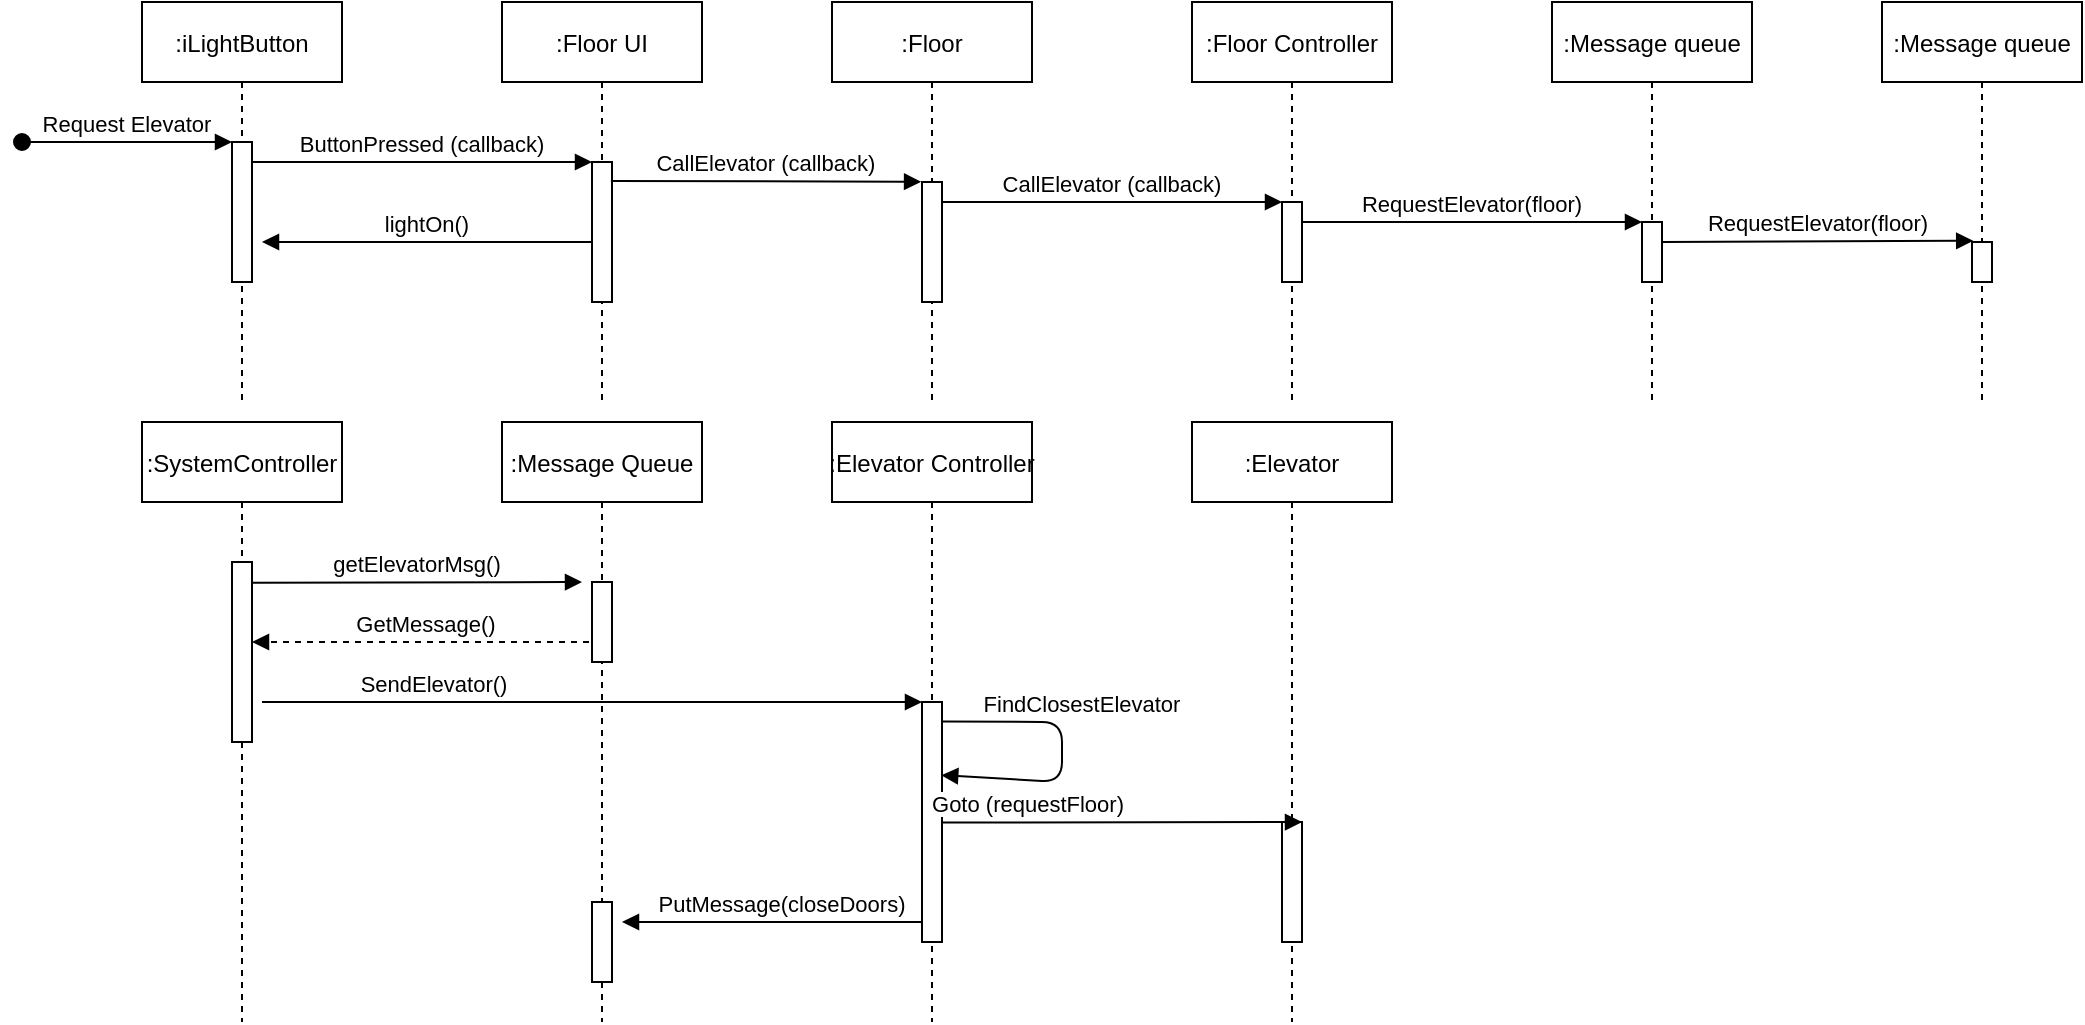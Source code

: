 <mxfile version="20.8.5" type="device" pages="4"><diagram id="kgpKYQtTHZ0yAKxKKP6v" name="Actor calls the elevator from a floor"><mxGraphModel dx="1050" dy="549" grid="1" gridSize="10" guides="1" tooltips="1" connect="1" arrows="1" fold="1" page="1" pageScale="1" pageWidth="850" pageHeight="1100" math="0" shadow="0"><root><mxCell id="0"/><mxCell id="1" parent="0"/><mxCell id="3nuBFxr9cyL0pnOWT2aG-1" value=":iLightButton" style="shape=umlLifeline;perimeter=lifelinePerimeter;container=1;collapsible=0;recursiveResize=0;rounded=0;shadow=0;strokeWidth=1;" parent="1" vertex="1"><mxGeometry x="120" y="80" width="100" height="200" as="geometry"/></mxCell><mxCell id="3nuBFxr9cyL0pnOWT2aG-2" value="" style="points=[];perimeter=orthogonalPerimeter;rounded=0;shadow=0;strokeWidth=1;" parent="3nuBFxr9cyL0pnOWT2aG-1" vertex="1"><mxGeometry x="45" y="70" width="10" height="70" as="geometry"/></mxCell><mxCell id="3nuBFxr9cyL0pnOWT2aG-3" value="Request Elevator" style="verticalAlign=bottom;startArrow=oval;endArrow=block;startSize=8;shadow=0;strokeWidth=1;" parent="3nuBFxr9cyL0pnOWT2aG-1" target="3nuBFxr9cyL0pnOWT2aG-2" edge="1"><mxGeometry relative="1" as="geometry"><mxPoint x="-60" y="70" as="sourcePoint"/></mxGeometry></mxCell><mxCell id="3nuBFxr9cyL0pnOWT2aG-5" value=":Floor UI" style="shape=umlLifeline;perimeter=lifelinePerimeter;container=1;collapsible=0;recursiveResize=0;rounded=0;shadow=0;strokeWidth=1;" parent="1" vertex="1"><mxGeometry x="300" y="80" width="100" height="200" as="geometry"/></mxCell><mxCell id="3nuBFxr9cyL0pnOWT2aG-6" value="" style="points=[];perimeter=orthogonalPerimeter;rounded=0;shadow=0;strokeWidth=1;" parent="3nuBFxr9cyL0pnOWT2aG-5" vertex="1"><mxGeometry x="45" y="80" width="10" height="70" as="geometry"/></mxCell><mxCell id="3nuBFxr9cyL0pnOWT2aG-8" value="ButtonPressed (callback)" style="verticalAlign=bottom;endArrow=block;entryX=0;entryY=0;shadow=0;strokeWidth=1;" parent="1" source="3nuBFxr9cyL0pnOWT2aG-2" target="3nuBFxr9cyL0pnOWT2aG-6" edge="1"><mxGeometry relative="1" as="geometry"><mxPoint x="275" y="160" as="sourcePoint"/></mxGeometry></mxCell><mxCell id="3nuBFxr9cyL0pnOWT2aG-9" value="lightOn()" style="verticalAlign=bottom;endArrow=block;entryX=1;entryY=0;shadow=0;strokeWidth=1;" parent="1" source="3nuBFxr9cyL0pnOWT2aG-6" edge="1"><mxGeometry relative="1" as="geometry"><mxPoint x="240" y="200" as="sourcePoint"/><mxPoint x="180" y="200" as="targetPoint"/></mxGeometry></mxCell><mxCell id="N0v35VVI_xAzDkISgGzu-2" value=":Floor" style="shape=umlLifeline;perimeter=lifelinePerimeter;container=1;collapsible=0;recursiveResize=0;rounded=0;shadow=0;strokeWidth=1;" parent="1" vertex="1"><mxGeometry x="465" y="80" width="100" height="200" as="geometry"/></mxCell><mxCell id="N0v35VVI_xAzDkISgGzu-3" value="" style="points=[];perimeter=orthogonalPerimeter;rounded=0;shadow=0;strokeWidth=1;" parent="N0v35VVI_xAzDkISgGzu-2" vertex="1"><mxGeometry x="45" y="90" width="10" height="60" as="geometry"/></mxCell><mxCell id="N0v35VVI_xAzDkISgGzu-4" value="CallElevator (callback)" style="verticalAlign=bottom;endArrow=block;shadow=0;strokeWidth=1;exitX=0.944;exitY=0.135;exitDx=0;exitDy=0;exitPerimeter=0;entryX=-0.046;entryY=-0.002;entryDx=0;entryDy=0;entryPerimeter=0;" parent="1" source="3nuBFxr9cyL0pnOWT2aG-6" target="N0v35VVI_xAzDkISgGzu-3" edge="1"><mxGeometry relative="1" as="geometry"><mxPoint x="360" y="170" as="sourcePoint"/><mxPoint x="500" y="170" as="targetPoint"/></mxGeometry></mxCell><mxCell id="N0v35VVI_xAzDkISgGzu-5" value=":Floor Controller" style="shape=umlLifeline;perimeter=lifelinePerimeter;container=1;collapsible=0;recursiveResize=0;rounded=0;shadow=0;strokeWidth=1;" parent="1" vertex="1"><mxGeometry x="645" y="80" width="100" height="200" as="geometry"/></mxCell><mxCell id="N0v35VVI_xAzDkISgGzu-6" value="" style="points=[];perimeter=orthogonalPerimeter;rounded=0;shadow=0;strokeWidth=1;" parent="N0v35VVI_xAzDkISgGzu-5" vertex="1"><mxGeometry x="45" y="100" width="10" height="40" as="geometry"/></mxCell><mxCell id="N0v35VVI_xAzDkISgGzu-10" value="RequestElevator(floor)" style="verticalAlign=bottom;endArrow=block;entryX=0;entryY=0;shadow=0;strokeWidth=1;" parent="N0v35VVI_xAzDkISgGzu-5" edge="1"><mxGeometry relative="1" as="geometry"><mxPoint x="55" y="110" as="sourcePoint"/><mxPoint x="225" y="110" as="targetPoint"/><mxPoint as="offset"/></mxGeometry></mxCell><mxCell id="N0v35VVI_xAzDkISgGzu-7" value="CallElevator (callback)" style="verticalAlign=bottom;endArrow=block;entryX=0;entryY=0;shadow=0;strokeWidth=1;" parent="1" edge="1"><mxGeometry relative="1" as="geometry"><mxPoint x="520" y="180" as="sourcePoint"/><mxPoint x="690" y="180" as="targetPoint"/><mxPoint as="offset"/></mxGeometry></mxCell><mxCell id="N0v35VVI_xAzDkISgGzu-8" value=":Message queue" style="shape=umlLifeline;perimeter=lifelinePerimeter;container=1;collapsible=0;recursiveResize=0;rounded=0;shadow=0;strokeWidth=1;" parent="1" vertex="1"><mxGeometry x="825" y="80" width="100" height="200" as="geometry"/></mxCell><mxCell id="N0v35VVI_xAzDkISgGzu-9" value="" style="points=[];perimeter=orthogonalPerimeter;rounded=0;shadow=0;strokeWidth=1;" parent="N0v35VVI_xAzDkISgGzu-8" vertex="1"><mxGeometry x="45" y="110" width="10" height="30" as="geometry"/></mxCell><mxCell id="N0v35VVI_xAzDkISgGzu-13" value="RequestElevator(floor)" style="verticalAlign=bottom;endArrow=block;entryX=0.06;entryY=-0.03;shadow=0;strokeWidth=1;entryDx=0;entryDy=0;entryPerimeter=0;" parent="N0v35VVI_xAzDkISgGzu-8" target="N0v35VVI_xAzDkISgGzu-12" edge="1"><mxGeometry relative="1" as="geometry"><mxPoint x="55" y="120" as="sourcePoint"/><mxPoint x="225" y="120" as="targetPoint"/><mxPoint as="offset"/></mxGeometry></mxCell><mxCell id="N0v35VVI_xAzDkISgGzu-11" value=":Message queue" style="shape=umlLifeline;perimeter=lifelinePerimeter;container=1;collapsible=0;recursiveResize=0;rounded=0;shadow=0;strokeWidth=1;" parent="1" vertex="1"><mxGeometry x="990" y="80" width="100" height="200" as="geometry"/></mxCell><mxCell id="N0v35VVI_xAzDkISgGzu-12" value="" style="points=[];perimeter=orthogonalPerimeter;rounded=0;shadow=0;strokeWidth=1;" parent="N0v35VVI_xAzDkISgGzu-11" vertex="1"><mxGeometry x="45" y="120" width="10" height="20" as="geometry"/></mxCell><mxCell id="N0v35VVI_xAzDkISgGzu-17" value=":SystemController" style="shape=umlLifeline;perimeter=lifelinePerimeter;container=1;collapsible=0;recursiveResize=0;rounded=0;shadow=0;strokeWidth=1;" parent="1" vertex="1"><mxGeometry x="120" y="290" width="100" height="300" as="geometry"/></mxCell><mxCell id="N0v35VVI_xAzDkISgGzu-18" value="" style="points=[];perimeter=orthogonalPerimeter;rounded=0;shadow=0;strokeWidth=1;" parent="N0v35VVI_xAzDkISgGzu-17" vertex="1"><mxGeometry x="45" y="70" width="10" height="90" as="geometry"/></mxCell><mxCell id="N0v35VVI_xAzDkISgGzu-21" value="getElevatorMsg()" style="verticalAlign=bottom;endArrow=block;shadow=0;strokeWidth=1;" parent="N0v35VVI_xAzDkISgGzu-17" edge="1"><mxGeometry relative="1" as="geometry"><mxPoint x="55" y="80.34" as="sourcePoint"/><mxPoint x="220" y="80" as="targetPoint"/><mxPoint as="offset"/></mxGeometry></mxCell><mxCell id="N0v35VVI_xAzDkISgGzu-22" value="GetMessage()" style="verticalAlign=bottom;endArrow=block;entryX=1;entryY=0;shadow=0;strokeWidth=1;dashed=1;" parent="N0v35VVI_xAzDkISgGzu-17" source="N0v35VVI_xAzDkISgGzu-19" edge="1"><mxGeometry relative="1" as="geometry"><mxPoint x="220" y="110" as="sourcePoint"/><mxPoint x="55" y="110" as="targetPoint"/></mxGeometry></mxCell><mxCell id="N0v35VVI_xAzDkISgGzu-19" value=":Message Queue" style="shape=umlLifeline;perimeter=lifelinePerimeter;container=1;collapsible=0;recursiveResize=0;rounded=0;shadow=0;strokeWidth=1;" parent="1" vertex="1"><mxGeometry x="300" y="290" width="100" height="300" as="geometry"/></mxCell><mxCell id="N0v35VVI_xAzDkISgGzu-20" value="" style="points=[];perimeter=orthogonalPerimeter;rounded=0;shadow=0;strokeWidth=1;" parent="N0v35VVI_xAzDkISgGzu-19" vertex="1"><mxGeometry x="45" y="80" width="10" height="40" as="geometry"/></mxCell><mxCell id="n-zaFms-U9I2ibRT25TU-5" value="" style="points=[];perimeter=orthogonalPerimeter;rounded=0;shadow=0;strokeWidth=1;" parent="N0v35VVI_xAzDkISgGzu-19" vertex="1"><mxGeometry x="45" y="240" width="10" height="40" as="geometry"/></mxCell><mxCell id="N0v35VVI_xAzDkISgGzu-25" value=":Elevator Controller" style="shape=umlLifeline;perimeter=lifelinePerimeter;container=1;collapsible=0;recursiveResize=0;rounded=0;shadow=0;strokeWidth=1;" parent="1" vertex="1"><mxGeometry x="465" y="290" width="100" height="300" as="geometry"/></mxCell><mxCell id="N0v35VVI_xAzDkISgGzu-26" value="" style="points=[];perimeter=orthogonalPerimeter;rounded=0;shadow=0;strokeWidth=1;" parent="N0v35VVI_xAzDkISgGzu-25" vertex="1"><mxGeometry x="45" y="140" width="10" height="120" as="geometry"/></mxCell><mxCell id="N0v35VVI_xAzDkISgGzu-27" value="SendElevator()" style="verticalAlign=bottom;endArrow=block;shadow=0;strokeWidth=1;" parent="1" edge="1"><mxGeometry x="-0.479" relative="1" as="geometry"><mxPoint x="180" y="430" as="sourcePoint"/><mxPoint x="510" y="430" as="targetPoint"/><mxPoint as="offset"/></mxGeometry></mxCell><mxCell id="N0v35VVI_xAzDkISgGzu-28" value=":Elevator" style="shape=umlLifeline;perimeter=lifelinePerimeter;container=1;collapsible=0;recursiveResize=0;rounded=0;shadow=0;strokeWidth=1;" parent="1" vertex="1"><mxGeometry x="645" y="290" width="100" height="300" as="geometry"/></mxCell><mxCell id="N0v35VVI_xAzDkISgGzu-29" value="" style="points=[];perimeter=orthogonalPerimeter;rounded=0;shadow=0;strokeWidth=1;" parent="N0v35VVI_xAzDkISgGzu-28" vertex="1"><mxGeometry x="45" y="200" width="10" height="60" as="geometry"/></mxCell><mxCell id="N0v35VVI_xAzDkISgGzu-31" value="FindClosestElevator" style="verticalAlign=bottom;endArrow=block;shadow=0;strokeWidth=1;entryX=0.96;entryY=0.305;entryDx=0;entryDy=0;entryPerimeter=0;" parent="1" edge="1" target="N0v35VVI_xAzDkISgGzu-26"><mxGeometry x="-0.203" y="10" relative="1" as="geometry"><mxPoint x="520" y="439.79" as="sourcePoint"/><mxPoint x="570" y="460" as="targetPoint"/><mxPoint as="offset"/><Array as="points"><mxPoint x="580" y="440"/><mxPoint x="580" y="470"/></Array></mxGeometry></mxCell><mxCell id="N0v35VVI_xAzDkISgGzu-36" value="Goto (requestFloor)" style="verticalAlign=bottom;endArrow=block;shadow=0;strokeWidth=1;" parent="1" edge="1"><mxGeometry x="-0.522" relative="1" as="geometry"><mxPoint x="520" y="490.29" as="sourcePoint"/><mxPoint x="700" y="490" as="targetPoint"/><mxPoint as="offset"/></mxGeometry></mxCell><mxCell id="n-zaFms-U9I2ibRT25TU-6" value="PutMessage(closeDoors)" style="verticalAlign=bottom;endArrow=block;shadow=0;strokeWidth=1;" parent="1" edge="1"><mxGeometry x="-0.067" relative="1" as="geometry"><mxPoint x="510" y="540" as="sourcePoint"/><mxPoint x="360" y="540" as="targetPoint"/><mxPoint as="offset"/></mxGeometry></mxCell></root></mxGraphModel></diagram><diagram name="Actor chooses a floor in the elevator" id="FWXvS9CrRNfNXdADCOqs"><mxGraphModel dx="1050" dy="549" grid="1" gridSize="10" guides="1" tooltips="1" connect="1" arrows="1" fold="1" page="1" pageScale="1" pageWidth="850" pageHeight="1100" math="0" shadow="0"><root><mxCell id="GMfx4j4ieiDY2HDTJwz--0"/><mxCell id="GMfx4j4ieiDY2HDTJwz--1" parent="GMfx4j4ieiDY2HDTJwz--0"/><mxCell id="GMfx4j4ieiDY2HDTJwz--2" value=":iButton" style="shape=umlLifeline;perimeter=lifelinePerimeter;container=1;collapsible=0;recursiveResize=0;rounded=0;shadow=0;strokeWidth=1;" parent="GMfx4j4ieiDY2HDTJwz--1" vertex="1"><mxGeometry x="120" y="80" width="100" height="200" as="geometry"/></mxCell><mxCell id="GMfx4j4ieiDY2HDTJwz--3" value="" style="points=[];perimeter=orthogonalPerimeter;rounded=0;shadow=0;strokeWidth=1;" parent="GMfx4j4ieiDY2HDTJwz--2" vertex="1"><mxGeometry x="45" y="70" width="10" height="70" as="geometry"/></mxCell><mxCell id="GMfx4j4ieiDY2HDTJwz--4" value="Request floor" style="verticalAlign=bottom;startArrow=oval;endArrow=block;startSize=8;shadow=0;strokeWidth=1;" parent="GMfx4j4ieiDY2HDTJwz--2" target="GMfx4j4ieiDY2HDTJwz--3" edge="1"><mxGeometry relative="1" as="geometry"><mxPoint x="-60" y="70" as="sourcePoint"/></mxGeometry></mxCell><mxCell id="GMfx4j4ieiDY2HDTJwz--5" value=":Elevator UI" style="shape=umlLifeline;perimeter=lifelinePerimeter;container=1;collapsible=0;recursiveResize=0;rounded=0;shadow=0;strokeWidth=1;" parent="GMfx4j4ieiDY2HDTJwz--1" vertex="1"><mxGeometry x="300" y="80" width="100" height="200" as="geometry"/></mxCell><mxCell id="GMfx4j4ieiDY2HDTJwz--6" value="" style="points=[];perimeter=orthogonalPerimeter;rounded=0;shadow=0;strokeWidth=1;" parent="GMfx4j4ieiDY2HDTJwz--5" vertex="1"><mxGeometry x="45" y="80" width="10" height="80" as="geometry"/></mxCell><mxCell id="GMfx4j4ieiDY2HDTJwz--7" value="ButtonPressed (callback)" style="verticalAlign=bottom;endArrow=block;entryX=0;entryY=0;shadow=0;strokeWidth=1;" parent="GMfx4j4ieiDY2HDTJwz--1" source="GMfx4j4ieiDY2HDTJwz--3" target="GMfx4j4ieiDY2HDTJwz--6" edge="1"><mxGeometry relative="1" as="geometry"><mxPoint x="275" y="160" as="sourcePoint"/></mxGeometry></mxCell><mxCell id="GMfx4j4ieiDY2HDTJwz--10" value=":Elevator" style="shape=umlLifeline;perimeter=lifelinePerimeter;container=1;collapsible=0;recursiveResize=0;rounded=0;shadow=0;strokeWidth=1;" parent="GMfx4j4ieiDY2HDTJwz--1" vertex="1"><mxGeometry x="465" y="80" width="100" height="200" as="geometry"/></mxCell><mxCell id="GMfx4j4ieiDY2HDTJwz--11" value="" style="points=[];perimeter=orthogonalPerimeter;rounded=0;shadow=0;strokeWidth=1;" parent="GMfx4j4ieiDY2HDTJwz--10" vertex="1"><mxGeometry x="45" y="70" width="10" height="70" as="geometry"/></mxCell><mxCell id="GMfx4j4ieiDY2HDTJwz--12" value="FloorChosen()" style="verticalAlign=bottom;endArrow=block;shadow=0;strokeWidth=1;exitX=0.944;exitY=0.135;exitDx=0;exitDy=0;exitPerimeter=0;entryX=-0.08;entryY=0.294;entryDx=0;entryDy=0;entryPerimeter=0;" parent="GMfx4j4ieiDY2HDTJwz--1" source="GMfx4j4ieiDY2HDTJwz--6" target="GMfx4j4ieiDY2HDTJwz--11" edge="1"><mxGeometry relative="1" as="geometry"><mxPoint x="360" y="170" as="sourcePoint"/><mxPoint x="500" y="170" as="targetPoint"/></mxGeometry></mxCell><mxCell id="GMfx4j4ieiDY2HDTJwz--13" value="iMotor" style="shape=umlLifeline;perimeter=lifelinePerimeter;container=1;collapsible=0;recursiveResize=0;rounded=0;shadow=0;strokeWidth=1;" parent="GMfx4j4ieiDY2HDTJwz--1" vertex="1"><mxGeometry x="710" y="80" width="100" height="200" as="geometry"/></mxCell><mxCell id="GMfx4j4ieiDY2HDTJwz--14" value="" style="points=[];perimeter=orthogonalPerimeter;rounded=0;shadow=0;strokeWidth=1;" parent="GMfx4j4ieiDY2HDTJwz--13" vertex="1"><mxGeometry x="45" y="100" width="10" height="40" as="geometry"/></mxCell><mxCell id="GMfx4j4ieiDY2HDTJwz--16" value="Goto(floor)" style="verticalAlign=bottom;endArrow=block;shadow=0;strokeWidth=1;" parent="GMfx4j4ieiDY2HDTJwz--1" target="GMfx4j4ieiDY2HDTJwz--13" edge="1"><mxGeometry x="-0.666" relative="1" as="geometry"><mxPoint x="520" y="220" as="sourcePoint"/><mxPoint x="690" y="220" as="targetPoint"/><mxPoint as="offset"/></mxGeometry></mxCell><mxCell id="GMfx4j4ieiDY2HDTJwz--20" value=":Indicator" style="shape=umlLifeline;perimeter=lifelinePerimeter;container=1;collapsible=0;recursiveResize=0;rounded=0;shadow=0;strokeWidth=1;" parent="GMfx4j4ieiDY2HDTJwz--1" vertex="1"><mxGeometry x="860" y="80" width="100" height="200" as="geometry"/></mxCell><mxCell id="GMfx4j4ieiDY2HDTJwz--21" value="" style="points=[];perimeter=orthogonalPerimeter;rounded=0;shadow=0;strokeWidth=1;" parent="GMfx4j4ieiDY2HDTJwz--20" vertex="1"><mxGeometry x="45" y="150" width="10" height="30" as="geometry"/></mxCell><mxCell id="HgFbX4I1QNH9nskC63YD-0" value="SetNumber()" style="verticalAlign=bottom;endArrow=block;shadow=0;strokeWidth=1;" parent="GMfx4j4ieiDY2HDTJwz--1" target="GMfx4j4ieiDY2HDTJwz--20" edge="1"><mxGeometry x="-0.673" relative="1" as="geometry"><mxPoint x="360" y="231" as="sourcePoint"/><mxPoint x="505.1" y="230.0" as="targetPoint"/><mxPoint as="offset"/></mxGeometry></mxCell><mxCell id="Fz1vT-ETx0VUVngZqOby-0" value=":Elevator controller" style="shape=umlLifeline;perimeter=lifelinePerimeter;container=1;collapsible=0;recursiveResize=0;rounded=0;shadow=0;strokeWidth=1;" parent="GMfx4j4ieiDY2HDTJwz--1" vertex="1"><mxGeometry x="590" y="80" width="110" height="200" as="geometry"/></mxCell><mxCell id="Fz1vT-ETx0VUVngZqOby-1" value="" style="points=[];perimeter=orthogonalPerimeter;rounded=0;shadow=0;strokeWidth=1;" parent="Fz1vT-ETx0VUVngZqOby-0" vertex="1"><mxGeometry x="45" y="70" width="10" height="60" as="geometry"/></mxCell><mxCell id="iZO2hFd-tbBBlgekGsYm-0" value="" style="rounded=0;whiteSpace=wrap;html=1;gradientColor=none;fillColor=none;" parent="Fz1vT-ETx0VUVngZqOby-0" vertex="1"><mxGeometry x="-80" y="60" width="150" height="60" as="geometry"/></mxCell><mxCell id="vXcekMGiX1quCE1S1yd9-3" value="GetFloor()" style="text;html=1;strokeColor=none;fillColor=none;align=center;verticalAlign=middle;whiteSpace=wrap;rounded=0;fontSize=10;" parent="Fz1vT-ETx0VUVngZqOby-0" vertex="1"><mxGeometry x="-60" y="90" width="50" height="20" as="geometry"/></mxCell><mxCell id="vXcekMGiX1quCE1S1yd9-1" value="" style="endArrow=classic;html=1;rounded=0;exitX=1.28;exitY=0.203;exitDx=0;exitDy=0;exitPerimeter=0;" parent="GMfx4j4ieiDY2HDTJwz--1" source="GMfx4j4ieiDY2HDTJwz--11" target="Fz1vT-ETx0VUVngZqOby-0" edge="1"><mxGeometry width="50" height="50" relative="1" as="geometry"><mxPoint x="530" y="330" as="sourcePoint"/><mxPoint x="560" y="260" as="targetPoint"/></mxGeometry></mxCell><mxCell id="vXcekMGiX1quCE1S1yd9-2" value="" style="endArrow=classic;html=1;rounded=0;exitX=0.5;exitY=0.667;exitDx=0;exitDy=0;exitPerimeter=0;" parent="GMfx4j4ieiDY2HDTJwz--1" source="Fz1vT-ETx0VUVngZqOby-1" edge="1"><mxGeometry width="50" height="50" relative="1" as="geometry"><mxPoint x="630" y="185" as="sourcePoint"/><mxPoint x="520" y="190" as="targetPoint"/></mxGeometry></mxCell><mxCell id="vXcekMGiX1quCE1S1yd9-0" value="&lt;font style=&quot;font-size: 9px;&quot;&gt;GetFloor() (callback)&amp;nbsp;&lt;/font&gt;" style="text;html=1;strokeColor=none;fillColor=none;align=center;verticalAlign=middle;whiteSpace=wrap;rounded=0;" parent="GMfx4j4ieiDY2HDTJwz--1" vertex="1"><mxGeometry x="530" y="140" width="90" height="20" as="geometry"/></mxCell></root></mxGraphModel></diagram><diagram name="The safety system is triggered" id="UmiYAIDPQmo2JPb9Uays"><mxGraphModel dx="1050" dy="549" grid="1" gridSize="10" guides="1" tooltips="1" connect="1" arrows="1" fold="1" page="1" pageScale="1" pageWidth="850" pageHeight="1100" math="0" shadow="0"><root><mxCell id="dOLkiZFEwz9WuDuJC98s-0"/><mxCell id="dOLkiZFEwz9WuDuJC98s-1" parent="dOLkiZFEwz9WuDuJC98s-0"/><mxCell id="aR2k7o1kp2hVT6sgSI38-1" value="" style="rounded=0;whiteSpace=wrap;html=1;" parent="dOLkiZFEwz9WuDuJC98s-1" vertex="1"><mxGeometry x="150" y="130" width="220" height="50" as="geometry"/></mxCell><mxCell id="xH7RMndAVrcP6E4FA4d0-1" value="" style="rounded=0;whiteSpace=wrap;html=1;" parent="dOLkiZFEwz9WuDuJC98s-1" vertex="1"><mxGeometry x="150" y="410" width="240" height="60" as="geometry"/></mxCell><mxCell id="dOLkiZFEwz9WuDuJC98s-5" value=":tensionSensor" style="shape=umlLifeline;perimeter=lifelinePerimeter;container=1;collapsible=0;recursiveResize=0;rounded=0;shadow=0;strokeWidth=1;" parent="dOLkiZFEwz9WuDuJC98s-1" vertex="1"><mxGeometry x="300" y="80" width="100" height="200" as="geometry"/></mxCell><mxCell id="dOLkiZFEwz9WuDuJC98s-6" value="" style="points=[];perimeter=orthogonalPerimeter;rounded=0;shadow=0;strokeWidth=1;" parent="dOLkiZFEwz9WuDuJC98s-5" vertex="1"><mxGeometry x="45" y="80" width="10" height="60" as="geometry"/></mxCell><mxCell id="dOLkiZFEwz9WuDuJC98s-7" value="getTension()" style="verticalAlign=bottom;endArrow=block;entryX=0;entryY=0;shadow=0;strokeWidth=1;" parent="dOLkiZFEwz9WuDuJC98s-1" source="dOLkiZFEwz9WuDuJC98s-3" target="dOLkiZFEwz9WuDuJC98s-6" edge="1"><mxGeometry relative="1" as="geometry"><mxPoint x="275" y="160" as="sourcePoint"/><mxPoint as="offset"/></mxGeometry></mxCell><mxCell id="dOLkiZFEwz9WuDuJC98s-10" value=":lockingClamps" style="shape=umlLifeline;perimeter=lifelinePerimeter;container=1;collapsible=0;recursiveResize=0;rounded=0;shadow=0;strokeWidth=1;" parent="dOLkiZFEwz9WuDuJC98s-1" vertex="1"><mxGeometry x="465" y="80" width="100" height="200" as="geometry"/></mxCell><mxCell id="dOLkiZFEwz9WuDuJC98s-11" value="" style="points=[];perimeter=orthogonalPerimeter;rounded=0;shadow=0;strokeWidth=1;" parent="dOLkiZFEwz9WuDuJC98s-10" vertex="1"><mxGeometry x="45" y="180" width="10" height="20" as="geometry"/></mxCell><mxCell id="aR2k7o1kp2hVT6sgSI38-2" value="" style="shape=card;whiteSpace=wrap;html=1;size=20;rotation=-180;" parent="dOLkiZFEwz9WuDuJC98s-1" vertex="1"><mxGeometry x="150" y="130" width="210" height="10" as="geometry"/></mxCell><mxCell id="aR2k7o1kp2hVT6sgSI38-3" value="&lt;font style=&quot;font-size: 9px;&quot;&gt;Until the tension exceeds threshold&lt;/font&gt;" style="text;html=1;strokeColor=none;fillColor=none;align=center;verticalAlign=middle;whiteSpace=wrap;rounded=0;" parent="dOLkiZFEwz9WuDuJC98s-1" vertex="1"><mxGeometry x="120" y="120" width="210" height="30" as="geometry"/></mxCell><mxCell id="dOLkiZFEwz9WuDuJC98s-25" value="TensionFailure" style="verticalAlign=bottom;endArrow=block;shadow=0;strokeWidth=1;dashed=1;exitX=-0.048;exitY=0.666;exitDx=0;exitDy=0;exitPerimeter=0;entryX=0.98;entryY=0.418;entryDx=0;entryDy=0;entryPerimeter=0;" parent="dOLkiZFEwz9WuDuJC98s-1" source="dOLkiZFEwz9WuDuJC98s-6" target="dOLkiZFEwz9WuDuJC98s-3" edge="1"><mxGeometry x="0.026" relative="1" as="geometry"><mxPoint x="330" y="189" as="sourcePoint"/><mxPoint x="175" y="400" as="targetPoint"/><mxPoint as="offset"/></mxGeometry></mxCell><mxCell id="dOLkiZFEwz9WuDuJC98s-2" value=":SystemController" style="shape=umlLifeline;perimeter=lifelinePerimeter;container=1;collapsible=0;recursiveResize=0;rounded=0;shadow=0;strokeWidth=1;" parent="dOLkiZFEwz9WuDuJC98s-1" vertex="1"><mxGeometry x="120" y="80" width="100" height="200" as="geometry"/></mxCell><mxCell id="aR2k7o1kp2hVT6sgSI38-5" value="" style="rounded=0;whiteSpace=wrap;html=1;" parent="dOLkiZFEwz9WuDuJC98s-2" vertex="1"><mxGeometry x="30" y="150" width="220" height="50" as="geometry"/></mxCell><mxCell id="aR2k7o1kp2hVT6sgSI38-6" value="" style="shape=card;whiteSpace=wrap;html=1;size=20;rotation=-180;" parent="dOLkiZFEwz9WuDuJC98s-2" vertex="1"><mxGeometry x="30" y="150" width="210" height="10" as="geometry"/></mxCell><mxCell id="aR2k7o1kp2hVT6sgSI38-7" value="&lt;font style=&quot;font-size: 9px;&quot;&gt;For each clamp&lt;/font&gt;" style="text;html=1;strokeColor=none;fillColor=none;align=center;verticalAlign=middle;whiteSpace=wrap;rounded=0;" parent="dOLkiZFEwz9WuDuJC98s-2" vertex="1"><mxGeometry x="-10" y="140" width="210" height="30" as="geometry"/></mxCell><mxCell id="dOLkiZFEwz9WuDuJC98s-3" value="" style="points=[];perimeter=orthogonalPerimeter;rounded=0;shadow=0;strokeWidth=1;" parent="dOLkiZFEwz9WuDuJC98s-2" vertex="1"><mxGeometry x="45" y="70" width="10" height="120" as="geometry"/></mxCell><mxCell id="dOLkiZFEwz9WuDuJC98s-4" value="System starts" style="verticalAlign=bottom;startArrow=oval;endArrow=block;startSize=8;shadow=0;strokeWidth=1;" parent="dOLkiZFEwz9WuDuJC98s-2" target="dOLkiZFEwz9WuDuJC98s-3" edge="1"><mxGeometry relative="1" as="geometry"><mxPoint x="-60" y="70" as="sourcePoint"/></mxGeometry></mxCell><mxCell id="dOLkiZFEwz9WuDuJC98s-16" value="Engage()" style="verticalAlign=bottom;endArrow=block;shadow=0;strokeWidth=1;exitX=0.989;exitY=0.919;exitDx=0;exitDy=0;exitPerimeter=0;" parent="dOLkiZFEwz9WuDuJC98s-1" source="dOLkiZFEwz9WuDuJC98s-3" target="dOLkiZFEwz9WuDuJC98s-10" edge="1"><mxGeometry x="-0.558" relative="1" as="geometry"><mxPoint x="175" y="240" as="sourcePoint"/><mxPoint x="345" y="240" as="targetPoint"/><mxPoint as="offset"/></mxGeometry></mxCell><mxCell id="xH7RMndAVrcP6E4FA4d0-0" value=":Floor" style="shape=umlLifeline;perimeter=lifelinePerimeter;container=1;collapsible=0;recursiveResize=0;rounded=0;shadow=0;strokeWidth=1;" parent="dOLkiZFEwz9WuDuJC98s-1" vertex="1"><mxGeometry x="120" y="310" width="100" height="300" as="geometry"/></mxCell><mxCell id="xH7RMndAVrcP6E4FA4d0-4" value="" style="points=[];perimeter=orthogonalPerimeter;rounded=0;shadow=0;strokeWidth=1;" parent="xH7RMndAVrcP6E4FA4d0-0" vertex="1"><mxGeometry x="45" y="70" width="10" height="200" as="geometry"/></mxCell><mxCell id="xH7RMndAVrcP6E4FA4d0-5" value="Doors have opened" style="verticalAlign=bottom;startArrow=oval;endArrow=block;startSize=8;shadow=0;strokeWidth=1;" parent="xH7RMndAVrcP6E4FA4d0-0" target="xH7RMndAVrcP6E4FA4d0-4" edge="1"><mxGeometry relative="1" as="geometry"><mxPoint x="-60" y="70" as="sourcePoint"/></mxGeometry></mxCell><mxCell id="xH7RMndAVrcP6E4FA4d0-2" value="" style="shape=card;whiteSpace=wrap;html=1;size=20;rotation=-180;" parent="dOLkiZFEwz9WuDuJC98s-1" vertex="1"><mxGeometry x="150" y="410" width="210" height="10" as="geometry"/></mxCell><mxCell id="xH7RMndAVrcP6E4FA4d0-6" value=":opticalSensor" style="shape=umlLifeline;perimeter=lifelinePerimeter;container=1;collapsible=0;recursiveResize=0;rounded=0;shadow=0;strokeWidth=1;" parent="dOLkiZFEwz9WuDuJC98s-1" vertex="1"><mxGeometry x="425" y="310" width="100" height="300" as="geometry"/></mxCell><mxCell id="xH7RMndAVrcP6E4FA4d0-7" value="" style="points=[];perimeter=orthogonalPerimeter;rounded=0;shadow=0;strokeWidth=1;" parent="xH7RMndAVrcP6E4FA4d0-6" vertex="1"><mxGeometry x="45" y="130" width="10" height="60" as="geometry"/></mxCell><mxCell id="xH7RMndAVrcP6E4FA4d0-8" value=":pressureSensor" style="shape=umlLifeline;perimeter=lifelinePerimeter;container=1;collapsible=0;recursiveResize=0;rounded=0;shadow=0;strokeWidth=1;" parent="dOLkiZFEwz9WuDuJC98s-1" vertex="1"><mxGeometry x="520" y="310" width="100" height="300" as="geometry"/></mxCell><mxCell id="xH7RMndAVrcP6E4FA4d0-9" value="" style="points=[];perimeter=orthogonalPerimeter;rounded=0;shadow=0;strokeWidth=1;" parent="xH7RMndAVrcP6E4FA4d0-8" vertex="1"><mxGeometry x="45" y="150" width="10" height="50" as="geometry"/></mxCell><mxCell id="xH7RMndAVrcP6E4FA4d0-10" value="readSensor()" style="verticalAlign=bottom;endArrow=block;entryX=-0.167;entryY=0;shadow=0;strokeWidth=1;entryDx=0;entryDy=0;entryPerimeter=0;" parent="dOLkiZFEwz9WuDuJC98s-1" target="xH7RMndAVrcP6E4FA4d0-7" edge="1"><mxGeometry x="-0.352" relative="1" as="geometry"><mxPoint x="175" y="439.58" as="sourcePoint"/><mxPoint x="345" y="439.58" as="targetPoint"/><mxPoint as="offset"/></mxGeometry></mxCell><mxCell id="xH7RMndAVrcP6E4FA4d0-11" value="readSensor()" style="verticalAlign=bottom;endArrow=block;shadow=0;strokeWidth=1;" parent="dOLkiZFEwz9WuDuJC98s-1" target="xH7RMndAVrcP6E4FA4d0-8" edge="1"><mxGeometry x="-0.522" relative="1" as="geometry"><mxPoint x="176" y="460.0" as="sourcePoint"/><mxPoint x="514.5" y="460.0" as="targetPoint"/><mxPoint as="offset"/></mxGeometry></mxCell><mxCell id="xH7RMndAVrcP6E4FA4d0-12" value="SafetyBreach" style="verticalAlign=bottom;endArrow=block;shadow=0;strokeWidth=1;dashed=1;exitX=0.1;exitY=0.822;exitDx=0;exitDy=0;exitPerimeter=0;" parent="dOLkiZFEwz9WuDuJC98s-1" source="xH7RMndAVrcP6E4FA4d0-7" edge="1"><mxGeometry x="0.347" relative="1" as="geometry"><mxPoint x="374.5" y="490.0" as="sourcePoint"/><mxPoint x="172.577" y="490.0" as="targetPoint"/><mxPoint as="offset"/></mxGeometry></mxCell><mxCell id="xH7RMndAVrcP6E4FA4d0-16" value=":DoorTimer" style="shape=umlLifeline;perimeter=lifelinePerimeter;container=1;collapsible=0;recursiveResize=0;rounded=0;shadow=0;strokeWidth=1;" parent="dOLkiZFEwz9WuDuJC98s-1" vertex="1"><mxGeometry x="300" y="310" width="100" height="300" as="geometry"/></mxCell><mxCell id="xH7RMndAVrcP6E4FA4d0-17" value="" style="points=[];perimeter=orthogonalPerimeter;rounded=0;shadow=0;strokeWidth=1;" parent="xH7RMndAVrcP6E4FA4d0-16" vertex="1"><mxGeometry x="45" y="80" width="10" height="20" as="geometry"/></mxCell><mxCell id="xH7RMndAVrcP6E4FA4d0-19" value="" style="points=[];perimeter=orthogonalPerimeter;rounded=0;shadow=0;strokeWidth=1;" parent="xH7RMndAVrcP6E4FA4d0-16" vertex="1"><mxGeometry x="45" y="160" width="10" height="80" as="geometry"/></mxCell><mxCell id="xH7RMndAVrcP6E4FA4d0-3" value="&lt;font style=&quot;font-size: 9px;&quot;&gt;Until the timer runs out or a sensor event is raised&lt;/font&gt;" style="text;html=1;strokeColor=none;fillColor=none;align=center;verticalAlign=middle;whiteSpace=wrap;rounded=0;" parent="xH7RMndAVrcP6E4FA4d0-16" vertex="1"><mxGeometry x="-200" y="90" width="300" height="30" as="geometry"/></mxCell><mxCell id="xH7RMndAVrcP6E4FA4d0-13" value="SafetyBreach" style="verticalAlign=bottom;endArrow=block;shadow=0;strokeWidth=1;dashed=1;exitX=-0.067;exitY=1.017;exitDx=0;exitDy=0;exitPerimeter=0;" parent="dOLkiZFEwz9WuDuJC98s-1" source="xH7RMndAVrcP6E4FA4d0-9" edge="1"><mxGeometry x="0.53" relative="1" as="geometry"><mxPoint x="480.0" y="515.0" as="sourcePoint"/><mxPoint x="180" y="510" as="targetPoint"/><mxPoint as="offset"/></mxGeometry></mxCell><mxCell id="xH7RMndAVrcP6E4FA4d0-20" value="setTimer(5 MIN)" style="verticalAlign=bottom;endArrow=block;entryX=0;entryY=0;shadow=0;strokeWidth=1;" parent="dOLkiZFEwz9WuDuJC98s-1" edge="1"><mxGeometry relative="1" as="geometry"><mxPoint x="175" y="390" as="sourcePoint"/><mxPoint x="345" y="390" as="targetPoint"/><mxPoint as="offset"/></mxGeometry></mxCell><mxCell id="xH7RMndAVrcP6E4FA4d0-21" value="setTimer(5 MIN)" style="verticalAlign=bottom;endArrow=block;entryX=0;entryY=0;shadow=0;strokeWidth=1;" parent="dOLkiZFEwz9WuDuJC98s-1" edge="1"><mxGeometry relative="1" as="geometry"><mxPoint x="175" y="540" as="sourcePoint"/><mxPoint x="345" y="540" as="targetPoint"/><mxPoint as="offset"/></mxGeometry></mxCell><mxCell id="xH7RMndAVrcP6E4FA4d0-22" value=":Floor Controller" style="shape=umlLifeline;perimeter=lifelinePerimeter;container=1;collapsible=0;recursiveResize=0;rounded=0;shadow=0;strokeWidth=1;" parent="dOLkiZFEwz9WuDuJC98s-1" vertex="1"><mxGeometry x="640" y="310" width="100" height="300" as="geometry"/></mxCell><mxCell id="xH7RMndAVrcP6E4FA4d0-24" value="" style="points=[];perimeter=orthogonalPerimeter;rounded=0;shadow=0;strokeWidth=1;" parent="xH7RMndAVrcP6E4FA4d0-22" vertex="1"><mxGeometry x="45" y="260" width="10" height="30" as="geometry"/></mxCell><mxCell id="xH7RMndAVrcP6E4FA4d0-25" value="CloseElevatorDoors()" style="verticalAlign=bottom;endArrow=block;shadow=0;strokeWidth=1;entryX=-0.032;entryY=-0.001;entryDx=0;entryDy=0;entryPerimeter=0;" parent="dOLkiZFEwz9WuDuJC98s-1" target="xH7RMndAVrcP6E4FA4d0-24" edge="1"><mxGeometry x="-0.67" relative="1" as="geometry"><mxPoint x="175" y="570.0" as="sourcePoint"/><mxPoint x="345" y="570.0" as="targetPoint"/><mxPoint as="offset"/></mxGeometry></mxCell><mxCell id="xH7RMndAVrcP6E4FA4d0-26" value=":Message Queue" style="shape=umlLifeline;perimeter=lifelinePerimeter;container=1;collapsible=0;recursiveResize=0;rounded=0;shadow=0;strokeWidth=1;" parent="dOLkiZFEwz9WuDuJC98s-1" vertex="1"><mxGeometry x="800" y="310" width="100" height="300" as="geometry"/></mxCell><mxCell id="xH7RMndAVrcP6E4FA4d0-27" value="" style="points=[];perimeter=orthogonalPerimeter;rounded=0;shadow=0;strokeWidth=1;" parent="dOLkiZFEwz9WuDuJC98s-1" vertex="1"><mxGeometry x="845" y="580" width="10" height="20" as="geometry"/></mxCell><mxCell id="xH7RMndAVrcP6E4FA4d0-28" value="PutMessage(openDoors)" style="verticalAlign=bottom;endArrow=block;entryX=0.067;entryY=0.04;shadow=0;strokeWidth=1;entryDx=0;entryDy=0;entryPerimeter=0;exitX=1.026;exitY=0.322;exitDx=0;exitDy=0;exitPerimeter=0;" parent="dOLkiZFEwz9WuDuJC98s-1" source="xH7RMndAVrcP6E4FA4d0-24" target="xH7RMndAVrcP6E4FA4d0-27" edge="1"><mxGeometry relative="1" as="geometry"><mxPoint x="700" y="580" as="sourcePoint"/><mxPoint x="870" y="580" as="targetPoint"/><mxPoint as="offset"/></mxGeometry></mxCell></root></mxGraphModel></diagram><diagram id="GrkG64W4k-0UlDR77ZpS" name="Page-2"><mxGraphModel dx="1050" dy="491" grid="1" gridSize="10" guides="1" tooltips="1" connect="1" arrows="1" fold="1" page="1" pageScale="1" pageWidth="3300" pageHeight="4681" math="0" shadow="0"><root><mxCell id="0"/><mxCell id="1" parent="0"/></root></mxGraphModel></diagram></mxfile>
